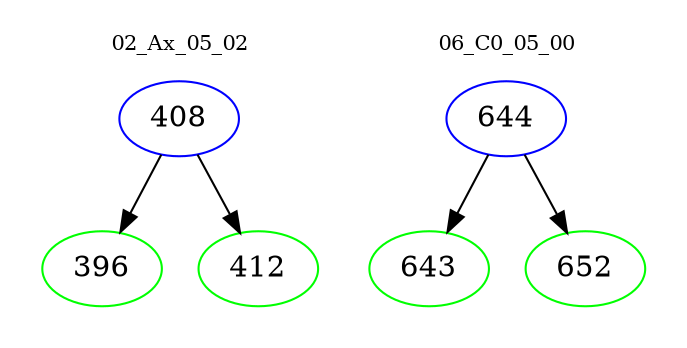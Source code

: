 digraph{
subgraph cluster_0 {
color = white
label = "02_Ax_05_02";
fontsize=10;
T0_408 [label="408", color="blue"]
T0_408 -> T0_396 [color="black"]
T0_396 [label="396", color="green"]
T0_408 -> T0_412 [color="black"]
T0_412 [label="412", color="green"]
}
subgraph cluster_1 {
color = white
label = "06_C0_05_00";
fontsize=10;
T1_644 [label="644", color="blue"]
T1_644 -> T1_643 [color="black"]
T1_643 [label="643", color="green"]
T1_644 -> T1_652 [color="black"]
T1_652 [label="652", color="green"]
}
}
